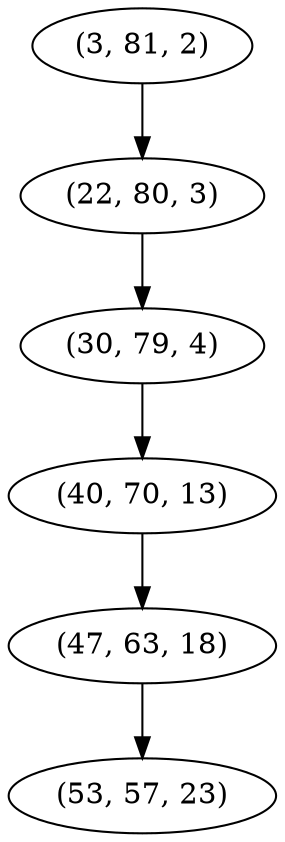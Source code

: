 digraph tree {
    "(3, 81, 2)";
    "(22, 80, 3)";
    "(30, 79, 4)";
    "(40, 70, 13)";
    "(47, 63, 18)";
    "(53, 57, 23)";
    "(3, 81, 2)" -> "(22, 80, 3)";
    "(22, 80, 3)" -> "(30, 79, 4)";
    "(30, 79, 4)" -> "(40, 70, 13)";
    "(40, 70, 13)" -> "(47, 63, 18)";
    "(47, 63, 18)" -> "(53, 57, 23)";
}
